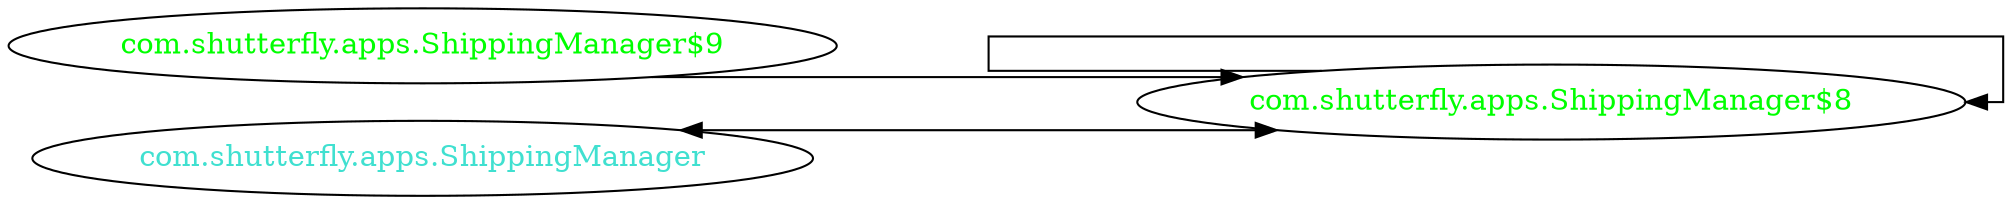 digraph dependencyGraph {
 concentrate=true;
 ranksep="2.0";
 rankdir="LR"; 
 splines="ortho";
"com.shutterfly.apps.ShippingManager$8" [fontcolor="red"];
"com.shutterfly.apps.ShippingManager$8" [ fontcolor="green" ];
"com.shutterfly.apps.ShippingManager$8"->"com.shutterfly.apps.ShippingManager$8";
"com.shutterfly.apps.ShippingManager$9" [ fontcolor="green" ];
"com.shutterfly.apps.ShippingManager$9"->"com.shutterfly.apps.ShippingManager$8";
"com.shutterfly.apps.ShippingManager" [ fontcolor="turquoise" ];
"com.shutterfly.apps.ShippingManager"->"com.shutterfly.apps.ShippingManager$8" [dir=both];
}